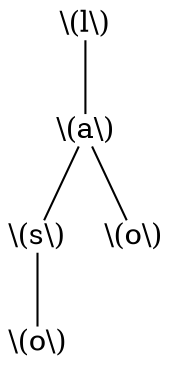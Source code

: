 graph {
	size="4,4"
	3 [label="\\(l\\)" shape=plain]
	4 [label="\\(a\\)" shape=plain]
    3 -- 4
	5 [label="\\(s\\)" shape=plain]
    4 -- 5
	6 [label="\\(o\\)" shape=plain]
	5 -- 6
	7 [label="\\(o\\)" shape=plain]
	4 -- 7
}
